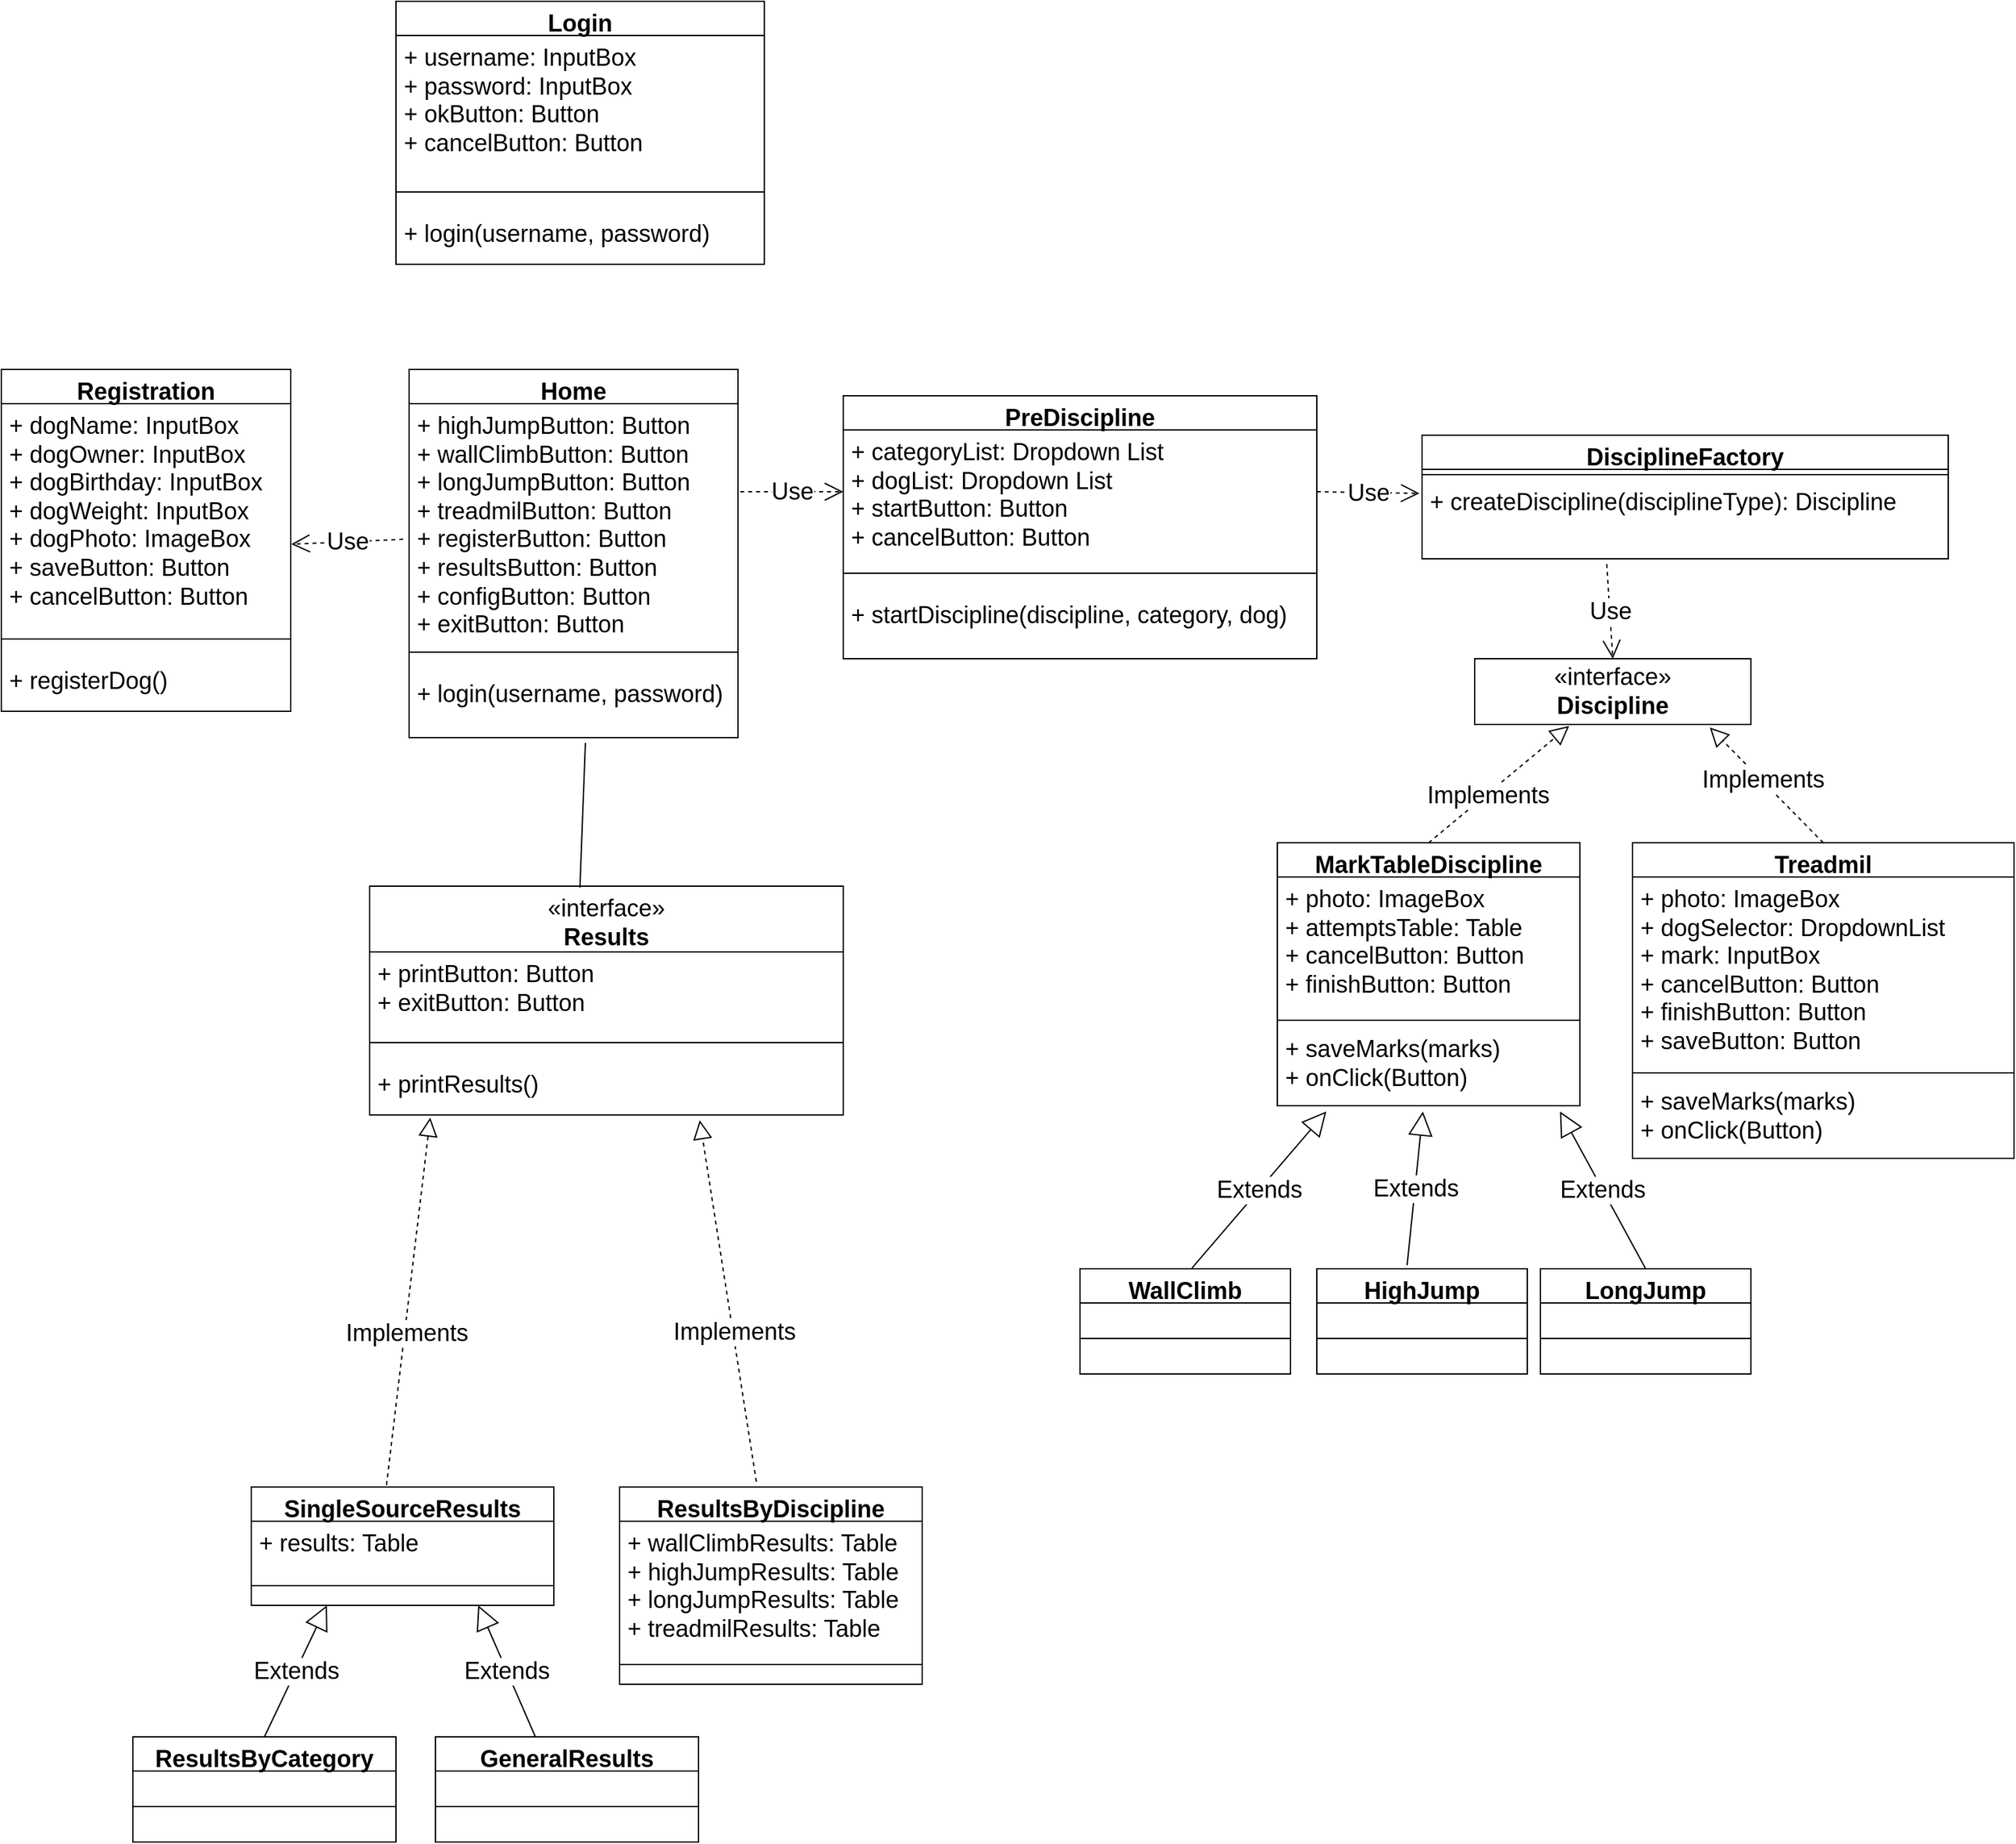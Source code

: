 <mxfile version="22.1.16" type="device">
  <diagram id="C5RBs43oDa-KdzZeNtuy" name="Page-1">
    <mxGraphModel dx="3088" dy="1949" grid="1" gridSize="10" guides="1" tooltips="1" connect="1" arrows="1" fold="1" page="1" pageScale="1" pageWidth="827" pageHeight="1169" math="0" shadow="0">
      <root>
        <mxCell id="WIyWlLk6GJQsqaUBKTNV-0" />
        <mxCell id="WIyWlLk6GJQsqaUBKTNV-1" parent="WIyWlLk6GJQsqaUBKTNV-0" />
        <mxCell id="OT7LKlSEbB8u1TtDUH0v-0" value="«interface»&lt;br style=&quot;font-size: 18px;&quot;&gt;&lt;b style=&quot;font-size: 18px;&quot;&gt;Discipline&lt;/b&gt;" style="html=1;whiteSpace=wrap;fontSize=18;" parent="WIyWlLk6GJQsqaUBKTNV-1" vertex="1">
          <mxGeometry x="110" y="300" width="210" height="50" as="geometry" />
        </mxCell>
        <mxCell id="OT7LKlSEbB8u1TtDUH0v-1" value="WallClimb" style="swimlane;fontStyle=1;align=center;verticalAlign=top;childLayout=stackLayout;horizontal=1;startSize=26;horizontalStack=0;resizeParent=1;resizeParentMax=0;resizeLast=0;collapsible=1;marginBottom=0;whiteSpace=wrap;html=1;fontSize=18;" parent="WIyWlLk6GJQsqaUBKTNV-1" vertex="1">
          <mxGeometry x="-190" y="764" width="160" height="80" as="geometry" />
        </mxCell>
        <mxCell id="OT7LKlSEbB8u1TtDUH0v-3" value="" style="line;strokeWidth=1;fillColor=none;align=left;verticalAlign=middle;spacingTop=-1;spacingLeft=3;spacingRight=3;rotatable=0;labelPosition=right;points=[];portConstraint=eastwest;strokeColor=inherit;" parent="OT7LKlSEbB8u1TtDUH0v-1" vertex="1">
          <mxGeometry y="26" width="160" height="54" as="geometry" />
        </mxCell>
        <mxCell id="OT7LKlSEbB8u1TtDUH0v-5" value="HighJump" style="swimlane;fontStyle=1;align=center;verticalAlign=top;childLayout=stackLayout;horizontal=1;startSize=26;horizontalStack=0;resizeParent=1;resizeParentMax=0;resizeLast=0;collapsible=1;marginBottom=0;whiteSpace=wrap;html=1;fontSize=18;" parent="WIyWlLk6GJQsqaUBKTNV-1" vertex="1">
          <mxGeometry x="-10" y="764" width="160" height="80" as="geometry" />
        </mxCell>
        <mxCell id="OT7LKlSEbB8u1TtDUH0v-6" value="" style="line;strokeWidth=1;fillColor=none;align=left;verticalAlign=middle;spacingTop=-1;spacingLeft=3;spacingRight=3;rotatable=0;labelPosition=right;points=[];portConstraint=eastwest;strokeColor=inherit;" parent="OT7LKlSEbB8u1TtDUH0v-5" vertex="1">
          <mxGeometry y="26" width="160" height="54" as="geometry" />
        </mxCell>
        <mxCell id="OT7LKlSEbB8u1TtDUH0v-7" value="LongJump" style="swimlane;fontStyle=1;align=center;verticalAlign=top;childLayout=stackLayout;horizontal=1;startSize=26;horizontalStack=0;resizeParent=1;resizeParentMax=0;resizeLast=0;collapsible=1;marginBottom=0;whiteSpace=wrap;html=1;fontSize=18;" parent="WIyWlLk6GJQsqaUBKTNV-1" vertex="1">
          <mxGeometry x="160" y="764" width="160" height="80" as="geometry" />
        </mxCell>
        <mxCell id="OT7LKlSEbB8u1TtDUH0v-8" value="" style="line;strokeWidth=1;fillColor=none;align=left;verticalAlign=middle;spacingTop=-1;spacingLeft=3;spacingRight=3;rotatable=0;labelPosition=right;points=[];portConstraint=eastwest;strokeColor=inherit;" parent="OT7LKlSEbB8u1TtDUH0v-7" vertex="1">
          <mxGeometry y="26" width="160" height="54" as="geometry" />
        </mxCell>
        <mxCell id="OT7LKlSEbB8u1TtDUH0v-12" value="" style="endArrow=block;dashed=1;endFill=0;endSize=12;html=1;rounded=0;entryX=0.342;entryY=1.023;entryDx=0;entryDy=0;entryPerimeter=0;exitX=0.5;exitY=0;exitDx=0;exitDy=0;fontSize=18;" parent="WIyWlLk6GJQsqaUBKTNV-1" source="OT7LKlSEbB8u1TtDUH0v-29" target="OT7LKlSEbB8u1TtDUH0v-0" edge="1">
          <mxGeometry width="160" relative="1" as="geometry">
            <mxPoint x="250" y="125.28" as="sourcePoint" />
            <mxPoint x="256" y="143" as="targetPoint" />
          </mxGeometry>
        </mxCell>
        <mxCell id="OT7LKlSEbB8u1TtDUH0v-24" value="&lt;font style=&quot;font-size: 18px;&quot;&gt;Implements&lt;/font&gt;" style="edgeLabel;html=1;align=center;verticalAlign=middle;resizable=0;points=[];" parent="OT7LKlSEbB8u1TtDUH0v-12" vertex="1" connectable="0">
          <mxGeometry x="-0.172" y="-1" relative="1" as="geometry">
            <mxPoint as="offset" />
          </mxGeometry>
        </mxCell>
        <mxCell id="OT7LKlSEbB8u1TtDUH0v-14" value="" style="endArrow=block;dashed=1;endFill=0;endSize=12;html=1;rounded=0;entryX=0.851;entryY=1.046;entryDx=0;entryDy=0;exitX=0.5;exitY=0;exitDx=0;exitDy=0;entryPerimeter=0;" parent="WIyWlLk6GJQsqaUBKTNV-1" source="OT7LKlSEbB8u1TtDUH0v-36" target="OT7LKlSEbB8u1TtDUH0v-0" edge="1">
          <mxGeometry width="160" relative="1" as="geometry">
            <mxPoint x="540.0" y="220" as="sourcePoint" />
            <mxPoint x="368" y="70" as="targetPoint" />
          </mxGeometry>
        </mxCell>
        <mxCell id="OT7LKlSEbB8u1TtDUH0v-26" value="&lt;font style=&quot;font-size: 18px;&quot;&gt;Implements&lt;/font&gt;" style="edgeLabel;html=1;align=center;verticalAlign=middle;resizable=0;points=[];" parent="OT7LKlSEbB8u1TtDUH0v-14" vertex="1" connectable="0">
          <mxGeometry x="0.09" y="-1" relative="1" as="geometry">
            <mxPoint as="offset" />
          </mxGeometry>
        </mxCell>
        <mxCell id="OT7LKlSEbB8u1TtDUH0v-18" value="DisciplineFactory" style="swimlane;fontStyle=1;align=center;verticalAlign=top;childLayout=stackLayout;horizontal=1;startSize=26;horizontalStack=0;resizeParent=1;resizeParentMax=0;resizeLast=0;collapsible=1;marginBottom=0;whiteSpace=wrap;html=1;fontSize=18;" parent="WIyWlLk6GJQsqaUBKTNV-1" vertex="1">
          <mxGeometry x="70" y="130" width="400" height="94" as="geometry" />
        </mxCell>
        <mxCell id="OT7LKlSEbB8u1TtDUH0v-20" value="" style="line;strokeWidth=1;fillColor=none;align=left;verticalAlign=middle;spacingTop=-1;spacingLeft=3;spacingRight=3;rotatable=0;labelPosition=right;points=[];portConstraint=eastwest;strokeColor=inherit;" parent="OT7LKlSEbB8u1TtDUH0v-18" vertex="1">
          <mxGeometry y="26" width="400" height="8" as="geometry" />
        </mxCell>
        <mxCell id="OT7LKlSEbB8u1TtDUH0v-21" value="+ createDiscipline(disciplineType): Discipline" style="text;strokeColor=none;fillColor=none;align=left;verticalAlign=top;spacingLeft=4;spacingRight=4;overflow=hidden;rotatable=0;points=[[0,0.5],[1,0.5]];portConstraint=eastwest;whiteSpace=wrap;html=1;fontSize=18;" parent="OT7LKlSEbB8u1TtDUH0v-18" vertex="1">
          <mxGeometry y="34" width="400" height="60" as="geometry" />
        </mxCell>
        <mxCell id="OT7LKlSEbB8u1TtDUH0v-22" value="Use" style="endArrow=open;endSize=12;dashed=1;html=1;rounded=0;entryX=0.5;entryY=0;entryDx=0;entryDy=0;exitX=0.351;exitY=1.067;exitDx=0;exitDy=0;exitPerimeter=0;fontSize=18;" parent="WIyWlLk6GJQsqaUBKTNV-1" source="OT7LKlSEbB8u1TtDUH0v-21" target="OT7LKlSEbB8u1TtDUH0v-0" edge="1">
          <mxGeometry width="160" relative="1" as="geometry">
            <mxPoint x="320" y="110" as="sourcePoint" />
            <mxPoint x="480" y="110" as="targetPoint" />
          </mxGeometry>
        </mxCell>
        <mxCell id="OT7LKlSEbB8u1TtDUH0v-29" value="MarkTableDiscipline" style="swimlane;fontStyle=1;align=center;verticalAlign=top;childLayout=stackLayout;horizontal=1;startSize=26;horizontalStack=0;resizeParent=1;resizeParentMax=0;resizeLast=0;collapsible=1;marginBottom=0;whiteSpace=wrap;html=1;fontSize=18;" parent="WIyWlLk6GJQsqaUBKTNV-1" vertex="1">
          <mxGeometry x="-40" y="440" width="230" height="200" as="geometry" />
        </mxCell>
        <mxCell id="OT7LKlSEbB8u1TtDUH0v-30" value="+ photo: ImageBox&lt;br style=&quot;font-size: 18px;&quot;&gt;+ attemptsTable: Table&lt;br style=&quot;font-size: 18px;&quot;&gt;+ cancelButton: Button&lt;br style=&quot;font-size: 18px;&quot;&gt;+ finishButton: Button" style="text;strokeColor=none;fillColor=none;align=left;verticalAlign=top;spacingLeft=4;spacingRight=4;overflow=hidden;rotatable=0;points=[[0,0.5],[1,0.5]];portConstraint=eastwest;whiteSpace=wrap;html=1;fontSize=18;" parent="OT7LKlSEbB8u1TtDUH0v-29" vertex="1">
          <mxGeometry y="26" width="230" height="104" as="geometry" />
        </mxCell>
        <mxCell id="OT7LKlSEbB8u1TtDUH0v-31" value="" style="line;strokeWidth=1;fillColor=none;align=left;verticalAlign=middle;spacingTop=-1;spacingLeft=3;spacingRight=3;rotatable=0;labelPosition=right;points=[];portConstraint=eastwest;strokeColor=inherit;" parent="OT7LKlSEbB8u1TtDUH0v-29" vertex="1">
          <mxGeometry y="130" width="230" height="10" as="geometry" />
        </mxCell>
        <mxCell id="OT7LKlSEbB8u1TtDUH0v-32" value="+ saveMarks(marks)&lt;br style=&quot;font-size: 18px;&quot;&gt;+ onClick(Button)" style="text;strokeColor=none;fillColor=none;align=left;verticalAlign=top;spacingLeft=4;spacingRight=4;overflow=hidden;rotatable=0;points=[[0,0.5],[1,0.5]];portConstraint=eastwest;whiteSpace=wrap;html=1;fontSize=18;" parent="OT7LKlSEbB8u1TtDUH0v-29" vertex="1">
          <mxGeometry y="140" width="230" height="60" as="geometry" />
        </mxCell>
        <mxCell id="OT7LKlSEbB8u1TtDUH0v-33" value="Extends" style="endArrow=block;endSize=16;endFill=0;html=1;rounded=0;exitX=0.532;exitY=-0.007;exitDx=0;exitDy=0;exitPerimeter=0;entryX=0.162;entryY=1.072;entryDx=0;entryDy=0;entryPerimeter=0;fontSize=18;" parent="WIyWlLk6GJQsqaUBKTNV-1" source="OT7LKlSEbB8u1TtDUH0v-1" target="OT7LKlSEbB8u1TtDUH0v-32" edge="1">
          <mxGeometry width="160" relative="1" as="geometry">
            <mxPoint x="160" y="581.57" as="sourcePoint" />
            <mxPoint x="320" y="581.57" as="targetPoint" />
          </mxGeometry>
        </mxCell>
        <mxCell id="OT7LKlSEbB8u1TtDUH0v-34" value="Extends" style="endArrow=block;endSize=16;endFill=0;html=1;rounded=0;exitX=0.429;exitY=-0.033;exitDx=0;exitDy=0;exitPerimeter=0;entryX=0.481;entryY=1.072;entryDx=0;entryDy=0;entryPerimeter=0;fontSize=18;" parent="WIyWlLk6GJQsqaUBKTNV-1" source="OT7LKlSEbB8u1TtDUH0v-5" target="OT7LKlSEbB8u1TtDUH0v-32" edge="1">
          <mxGeometry x="-0.001" width="160" relative="1" as="geometry">
            <mxPoint x="55" y="730.57" as="sourcePoint" />
            <mxPoint x="100" y="634.57" as="targetPoint" />
            <mxPoint as="offset" />
          </mxGeometry>
        </mxCell>
        <mxCell id="OT7LKlSEbB8u1TtDUH0v-35" value="Extends" style="endArrow=block;endSize=16;endFill=0;html=1;rounded=0;exitX=0.5;exitY=0;exitDx=0;exitDy=0;entryX=0.934;entryY=1.072;entryDx=0;entryDy=0;entryPerimeter=0;fontSize=18;" parent="WIyWlLk6GJQsqaUBKTNV-1" source="OT7LKlSEbB8u1TtDUH0v-7" target="OT7LKlSEbB8u1TtDUH0v-32" edge="1">
          <mxGeometry width="160" relative="1" as="geometry">
            <mxPoint x="222" y="728.57" as="sourcePoint" />
            <mxPoint x="179" y="635.57" as="targetPoint" />
          </mxGeometry>
        </mxCell>
        <mxCell id="OT7LKlSEbB8u1TtDUH0v-36" value="Treadmil" style="swimlane;fontStyle=1;align=center;verticalAlign=top;childLayout=stackLayout;horizontal=1;startSize=26;horizontalStack=0;resizeParent=1;resizeParentMax=0;resizeLast=0;collapsible=1;marginBottom=0;whiteSpace=wrap;html=1;fontSize=18;" parent="WIyWlLk6GJQsqaUBKTNV-1" vertex="1">
          <mxGeometry x="230" y="440" width="290" height="240" as="geometry" />
        </mxCell>
        <mxCell id="OT7LKlSEbB8u1TtDUH0v-37" value="+ photo: ImageBox&lt;br style=&quot;font-size: 18px;&quot;&gt;+ dogSelector: DropdownList&lt;br style=&quot;font-size: 18px;&quot;&gt;+ mark: InputBox&lt;br style=&quot;font-size: 18px;&quot;&gt;+ cancelButton: Button&lt;br style=&quot;font-size: 18px;&quot;&gt;+ finishButton: Button&lt;br style=&quot;font-size: 18px;&quot;&gt;+ saveButton: Button" style="text;strokeColor=none;fillColor=none;align=left;verticalAlign=top;spacingLeft=4;spacingRight=4;overflow=hidden;rotatable=0;points=[[0,0.5],[1,0.5]];portConstraint=eastwest;whiteSpace=wrap;html=1;fontSize=18;" parent="OT7LKlSEbB8u1TtDUH0v-36" vertex="1">
          <mxGeometry y="26" width="290" height="144" as="geometry" />
        </mxCell>
        <mxCell id="OT7LKlSEbB8u1TtDUH0v-38" value="" style="line;strokeWidth=1;fillColor=none;align=left;verticalAlign=middle;spacingTop=-1;spacingLeft=3;spacingRight=3;rotatable=0;labelPosition=right;points=[];portConstraint=eastwest;strokeColor=inherit;" parent="OT7LKlSEbB8u1TtDUH0v-36" vertex="1">
          <mxGeometry y="170" width="290" height="10" as="geometry" />
        </mxCell>
        <mxCell id="OT7LKlSEbB8u1TtDUH0v-39" value="+ saveMarks(marks)&lt;br style=&quot;font-size: 18px;&quot;&gt;+ onClick(Button)" style="text;strokeColor=none;fillColor=none;align=left;verticalAlign=top;spacingLeft=4;spacingRight=4;overflow=hidden;rotatable=0;points=[[0,0.5],[1,0.5]];portConstraint=eastwest;whiteSpace=wrap;html=1;fontSize=18;" parent="OT7LKlSEbB8u1TtDUH0v-36" vertex="1">
          <mxGeometry y="180" width="290" height="60" as="geometry" />
        </mxCell>
        <mxCell id="OT7LKlSEbB8u1TtDUH0v-42" value="Login" style="swimlane;fontStyle=1;align=center;verticalAlign=top;childLayout=stackLayout;horizontal=1;startSize=26;horizontalStack=0;resizeParent=1;resizeParentMax=0;resizeLast=0;collapsible=1;marginBottom=0;whiteSpace=wrap;html=1;fontSize=18;" parent="WIyWlLk6GJQsqaUBKTNV-1" vertex="1">
          <mxGeometry x="-710" y="-200" width="280" height="200" as="geometry" />
        </mxCell>
        <mxCell id="OT7LKlSEbB8u1TtDUH0v-43" value="+ username: InputBox&lt;br style=&quot;font-size: 18px;&quot;&gt;+ password: InputBox&lt;br style=&quot;font-size: 18px;&quot;&gt;+ okButton: Button&lt;br style=&quot;font-size: 18px;&quot;&gt;+ cancelButton: Button" style="text;strokeColor=none;fillColor=none;align=left;verticalAlign=top;spacingLeft=4;spacingRight=4;overflow=hidden;rotatable=0;points=[[0,0.5],[1,0.5]];portConstraint=eastwest;whiteSpace=wrap;html=1;fontSize=18;" parent="OT7LKlSEbB8u1TtDUH0v-42" vertex="1">
          <mxGeometry y="26" width="280" height="104" as="geometry" />
        </mxCell>
        <mxCell id="OT7LKlSEbB8u1TtDUH0v-44" value="" style="line;strokeWidth=1;fillColor=none;align=left;verticalAlign=middle;spacingTop=-1;spacingLeft=3;spacingRight=3;rotatable=0;labelPosition=right;points=[];portConstraint=eastwest;strokeColor=inherit;" parent="OT7LKlSEbB8u1TtDUH0v-42" vertex="1">
          <mxGeometry y="130" width="280" height="30" as="geometry" />
        </mxCell>
        <mxCell id="OT7LKlSEbB8u1TtDUH0v-45" value="+ login(username, password)" style="text;strokeColor=none;fillColor=none;align=left;verticalAlign=top;spacingLeft=4;spacingRight=4;overflow=hidden;rotatable=0;points=[[0,0.5],[1,0.5]];portConstraint=eastwest;whiteSpace=wrap;html=1;fontSize=18;" parent="OT7LKlSEbB8u1TtDUH0v-42" vertex="1">
          <mxGeometry y="160" width="280" height="40" as="geometry" />
        </mxCell>
        <mxCell id="OT7LKlSEbB8u1TtDUH0v-46" value="Registration" style="swimlane;fontStyle=1;align=center;verticalAlign=top;childLayout=stackLayout;horizontal=1;startSize=26;horizontalStack=0;resizeParent=1;resizeParentMax=0;resizeLast=0;collapsible=1;marginBottom=0;whiteSpace=wrap;html=1;fontSize=18;" parent="WIyWlLk6GJQsqaUBKTNV-1" vertex="1">
          <mxGeometry x="-1010" y="80" width="220" height="260" as="geometry" />
        </mxCell>
        <mxCell id="OT7LKlSEbB8u1TtDUH0v-47" value="+ dogName: InputBox&lt;br style=&quot;font-size: 18px;&quot;&gt;+ dogOwner: InputBox&lt;br style=&quot;font-size: 18px;&quot;&gt;+ dogBirthday: InputBox&lt;br style=&quot;font-size: 18px;&quot;&gt;+ dogWeight: InputBox&lt;br style=&quot;font-size: 18px;&quot;&gt;+ dogPhoto: ImageBox&lt;br style=&quot;font-size: 18px;&quot;&gt;+ saveButton: Button&lt;br style=&quot;font-size: 18px;&quot;&gt;+ cancelButton: Button" style="text;strokeColor=none;fillColor=none;align=left;verticalAlign=top;spacingLeft=4;spacingRight=4;overflow=hidden;rotatable=0;points=[[0,0.5],[1,0.5]];portConstraint=eastwest;whiteSpace=wrap;html=1;fontSize=18;" parent="OT7LKlSEbB8u1TtDUH0v-46" vertex="1">
          <mxGeometry y="26" width="220" height="164" as="geometry" />
        </mxCell>
        <mxCell id="OT7LKlSEbB8u1TtDUH0v-48" value="" style="line;strokeWidth=1;fillColor=none;align=left;verticalAlign=middle;spacingTop=-1;spacingLeft=3;spacingRight=3;rotatable=0;labelPosition=right;points=[];portConstraint=eastwest;strokeColor=inherit;" parent="OT7LKlSEbB8u1TtDUH0v-46" vertex="1">
          <mxGeometry y="190" width="220" height="30" as="geometry" />
        </mxCell>
        <mxCell id="OT7LKlSEbB8u1TtDUH0v-49" value="+ registerDog()" style="text;strokeColor=none;fillColor=none;align=left;verticalAlign=top;spacingLeft=4;spacingRight=4;overflow=hidden;rotatable=0;points=[[0,0.5],[1,0.5]];portConstraint=eastwest;whiteSpace=wrap;html=1;fontSize=18;" parent="OT7LKlSEbB8u1TtDUH0v-46" vertex="1">
          <mxGeometry y="220" width="220" height="40" as="geometry" />
        </mxCell>
        <mxCell id="OT7LKlSEbB8u1TtDUH0v-50" value="Home" style="swimlane;fontStyle=1;align=center;verticalAlign=top;childLayout=stackLayout;horizontal=1;startSize=26;horizontalStack=0;resizeParent=1;resizeParentMax=0;resizeLast=0;collapsible=1;marginBottom=0;whiteSpace=wrap;html=1;fontSize=18;" parent="WIyWlLk6GJQsqaUBKTNV-1" vertex="1">
          <mxGeometry x="-700" y="80" width="250" height="280" as="geometry" />
        </mxCell>
        <mxCell id="OT7LKlSEbB8u1TtDUH0v-51" value="+ highJumpButton: Button&lt;br&gt;+ wallClimbButton: Button&lt;br style=&quot;font-size: 18px;&quot;&gt;+ longJumpButton: Button&lt;br style=&quot;font-size: 18px;&quot;&gt;+ treadmilButton: Button&lt;br style=&quot;font-size: 18px;&quot;&gt;+ registerButton: Button&lt;br style=&quot;font-size: 18px;&quot;&gt;+ resultsButton: Button&lt;br style=&quot;font-size: 18px;&quot;&gt;+ configButton: Button&lt;br style=&quot;font-size: 18px;&quot;&gt;+ exitButton: Button" style="text;strokeColor=none;fillColor=none;align=left;verticalAlign=top;spacingLeft=4;spacingRight=4;overflow=hidden;rotatable=0;points=[[0,0.5],[1,0.5]];portConstraint=eastwest;whiteSpace=wrap;html=1;fontSize=18;" parent="OT7LKlSEbB8u1TtDUH0v-50" vertex="1">
          <mxGeometry y="26" width="250" height="174" as="geometry" />
        </mxCell>
        <mxCell id="OT7LKlSEbB8u1TtDUH0v-52" value="" style="line;strokeWidth=1;fillColor=none;align=left;verticalAlign=middle;spacingTop=-1;spacingLeft=3;spacingRight=3;rotatable=0;labelPosition=right;points=[];portConstraint=eastwest;strokeColor=inherit;" parent="OT7LKlSEbB8u1TtDUH0v-50" vertex="1">
          <mxGeometry y="200" width="250" height="30" as="geometry" />
        </mxCell>
        <mxCell id="OT7LKlSEbB8u1TtDUH0v-53" value="+ login(username, password)" style="text;strokeColor=none;fillColor=none;align=left;verticalAlign=top;spacingLeft=4;spacingRight=4;overflow=hidden;rotatable=0;points=[[0,0.5],[1,0.5]];portConstraint=eastwest;whiteSpace=wrap;html=1;fontSize=18;" parent="OT7LKlSEbB8u1TtDUH0v-50" vertex="1">
          <mxGeometry y="230" width="250" height="50" as="geometry" />
        </mxCell>
        <mxCell id="dP5X064kNW8qpl2sILZL-0" value="PreDiscipline" style="swimlane;fontStyle=1;align=center;verticalAlign=top;childLayout=stackLayout;horizontal=1;startSize=26;horizontalStack=0;resizeParent=1;resizeParentMax=0;resizeLast=0;collapsible=1;marginBottom=0;whiteSpace=wrap;html=1;fontSize=18;" parent="WIyWlLk6GJQsqaUBKTNV-1" vertex="1">
          <mxGeometry x="-370" y="100" width="360" height="200" as="geometry" />
        </mxCell>
        <mxCell id="dP5X064kNW8qpl2sILZL-1" value="+ categoryList: Dropdown List&lt;br style=&quot;font-size: 18px;&quot;&gt;+ dogList: Dropdown List&lt;br style=&quot;font-size: 18px;&quot;&gt;+ startButton: Button&lt;br style=&quot;font-size: 18px;&quot;&gt;+ cancelButton: Button" style="text;strokeColor=none;fillColor=none;align=left;verticalAlign=top;spacingLeft=4;spacingRight=4;overflow=hidden;rotatable=0;points=[[0,0.5],[1,0.5]];portConstraint=eastwest;whiteSpace=wrap;html=1;fontSize=18;" parent="dP5X064kNW8qpl2sILZL-0" vertex="1">
          <mxGeometry y="26" width="360" height="94" as="geometry" />
        </mxCell>
        <mxCell id="dP5X064kNW8qpl2sILZL-2" value="" style="line;strokeWidth=1;fillColor=none;align=left;verticalAlign=middle;spacingTop=-1;spacingLeft=3;spacingRight=3;rotatable=0;labelPosition=right;points=[];portConstraint=eastwest;strokeColor=inherit;" parent="dP5X064kNW8qpl2sILZL-0" vertex="1">
          <mxGeometry y="120" width="360" height="30" as="geometry" />
        </mxCell>
        <mxCell id="dP5X064kNW8qpl2sILZL-3" value="+ startDiscipline(discipline, category, dog)" style="text;strokeColor=none;fillColor=none;align=left;verticalAlign=top;spacingLeft=4;spacingRight=4;overflow=hidden;rotatable=0;points=[[0,0.5],[1,0.5]];portConstraint=eastwest;whiteSpace=wrap;html=1;fontSize=18;" parent="dP5X064kNW8qpl2sILZL-0" vertex="1">
          <mxGeometry y="150" width="360" height="50" as="geometry" />
        </mxCell>
        <mxCell id="dP5X064kNW8qpl2sILZL-9" value="&lt;span style=&quot;font-weight: normal;&quot;&gt;«interface»&lt;/span&gt;&lt;br&gt;Results" style="swimlane;fontStyle=1;align=center;verticalAlign=top;childLayout=stackLayout;horizontal=1;startSize=50;horizontalStack=0;resizeParent=1;resizeParentMax=0;resizeLast=0;collapsible=1;marginBottom=0;whiteSpace=wrap;html=1;fontSize=18;" parent="WIyWlLk6GJQsqaUBKTNV-1" vertex="1">
          <mxGeometry x="-730" y="473" width="360" height="174" as="geometry" />
        </mxCell>
        <mxCell id="dP5X064kNW8qpl2sILZL-10" value="+ printButton: Button&lt;br style=&quot;font-size: 18px;&quot;&gt;+ exitButton: Button" style="text;strokeColor=none;fillColor=none;align=left;verticalAlign=top;spacingLeft=4;spacingRight=4;overflow=hidden;rotatable=0;points=[[0,0.5],[1,0.5]];portConstraint=eastwest;whiteSpace=wrap;html=1;fontSize=18;" parent="dP5X064kNW8qpl2sILZL-9" vertex="1">
          <mxGeometry y="50" width="360" height="54" as="geometry" />
        </mxCell>
        <mxCell id="dP5X064kNW8qpl2sILZL-11" value="" style="line;strokeWidth=1;fillColor=none;align=left;verticalAlign=middle;spacingTop=-1;spacingLeft=3;spacingRight=3;rotatable=0;labelPosition=right;points=[];portConstraint=eastwest;strokeColor=inherit;" parent="dP5X064kNW8qpl2sILZL-9" vertex="1">
          <mxGeometry y="104" width="360" height="30" as="geometry" />
        </mxCell>
        <mxCell id="dP5X064kNW8qpl2sILZL-12" value="+ printResults()" style="text;strokeColor=none;fillColor=none;align=left;verticalAlign=top;spacingLeft=4;spacingRight=4;overflow=hidden;rotatable=0;points=[[0,0.5],[1,0.5]];portConstraint=eastwest;whiteSpace=wrap;html=1;fontSize=18;" parent="dP5X064kNW8qpl2sILZL-9" vertex="1">
          <mxGeometry y="134" width="360" height="40" as="geometry" />
        </mxCell>
        <mxCell id="dP5X064kNW8qpl2sILZL-13" value="" style="endArrow=block;dashed=1;endFill=0;endSize=12;html=1;rounded=0;entryX=0.128;entryY=1.05;entryDx=0;entryDy=0;entryPerimeter=0;exitX=0.447;exitY=-0.017;exitDx=0;exitDy=0;fontSize=18;exitPerimeter=0;" parent="WIyWlLk6GJQsqaUBKTNV-1" source="dP5X064kNW8qpl2sILZL-17" target="dP5X064kNW8qpl2sILZL-12" edge="1">
          <mxGeometry width="160" relative="1" as="geometry">
            <mxPoint x="-681.52" y="1096" as="sourcePoint" />
            <mxPoint x="-403" y="1040" as="targetPoint" />
          </mxGeometry>
        </mxCell>
        <mxCell id="dP5X064kNW8qpl2sILZL-14" value="&lt;font style=&quot;font-size: 18px;&quot;&gt;Implements&lt;/font&gt;" style="edgeLabel;html=1;align=center;verticalAlign=middle;resizable=0;points=[];" parent="dP5X064kNW8qpl2sILZL-13" vertex="1" connectable="0">
          <mxGeometry x="-0.172" y="-1" relative="1" as="geometry">
            <mxPoint as="offset" />
          </mxGeometry>
        </mxCell>
        <mxCell id="dP5X064kNW8qpl2sILZL-17" value="SingleSourceResults" style="swimlane;fontStyle=1;align=center;verticalAlign=top;childLayout=stackLayout;horizontal=1;startSize=26;horizontalStack=0;resizeParent=1;resizeParentMax=0;resizeLast=0;collapsible=1;marginBottom=0;whiteSpace=wrap;html=1;fontSize=18;" parent="WIyWlLk6GJQsqaUBKTNV-1" vertex="1">
          <mxGeometry x="-820" y="930" width="230" height="90" as="geometry" />
        </mxCell>
        <mxCell id="dP5X064kNW8qpl2sILZL-18" value="+ results: Table" style="text;strokeColor=none;fillColor=none;align=left;verticalAlign=top;spacingLeft=4;spacingRight=4;overflow=hidden;rotatable=0;points=[[0,0.5],[1,0.5]];portConstraint=eastwest;whiteSpace=wrap;html=1;fontSize=18;" parent="dP5X064kNW8qpl2sILZL-17" vertex="1">
          <mxGeometry y="26" width="230" height="34" as="geometry" />
        </mxCell>
        <mxCell id="dP5X064kNW8qpl2sILZL-19" value="" style="line;strokeWidth=1;fillColor=none;align=left;verticalAlign=middle;spacingTop=-1;spacingLeft=3;spacingRight=3;rotatable=0;labelPosition=right;points=[];portConstraint=eastwest;strokeColor=inherit;" parent="dP5X064kNW8qpl2sILZL-17" vertex="1">
          <mxGeometry y="60" width="230" height="30" as="geometry" />
        </mxCell>
        <mxCell id="dP5X064kNW8qpl2sILZL-21" value="ResultsByCategory" style="swimlane;fontStyle=1;align=center;verticalAlign=top;childLayout=stackLayout;horizontal=1;startSize=26;horizontalStack=0;resizeParent=1;resizeParentMax=0;resizeLast=0;collapsible=1;marginBottom=0;whiteSpace=wrap;html=1;fontSize=18;" parent="WIyWlLk6GJQsqaUBKTNV-1" vertex="1">
          <mxGeometry x="-910" y="1120" width="200" height="80" as="geometry" />
        </mxCell>
        <mxCell id="dP5X064kNW8qpl2sILZL-22" value="" style="line;strokeWidth=1;fillColor=none;align=left;verticalAlign=middle;spacingTop=-1;spacingLeft=3;spacingRight=3;rotatable=0;labelPosition=right;points=[];portConstraint=eastwest;strokeColor=inherit;" parent="dP5X064kNW8qpl2sILZL-21" vertex="1">
          <mxGeometry y="26" width="200" height="54" as="geometry" />
        </mxCell>
        <mxCell id="dP5X064kNW8qpl2sILZL-23" value="GeneralResults" style="swimlane;fontStyle=1;align=center;verticalAlign=top;childLayout=stackLayout;horizontal=1;startSize=26;horizontalStack=0;resizeParent=1;resizeParentMax=0;resizeLast=0;collapsible=1;marginBottom=0;whiteSpace=wrap;html=1;fontSize=18;" parent="WIyWlLk6GJQsqaUBKTNV-1" vertex="1">
          <mxGeometry x="-680" y="1120" width="200" height="80" as="geometry" />
        </mxCell>
        <mxCell id="dP5X064kNW8qpl2sILZL-24" value="" style="line;strokeWidth=1;fillColor=none;align=left;verticalAlign=middle;spacingTop=-1;spacingLeft=3;spacingRight=3;rotatable=0;labelPosition=right;points=[];portConstraint=eastwest;strokeColor=inherit;" parent="dP5X064kNW8qpl2sILZL-23" vertex="1">
          <mxGeometry y="26" width="200" height="54" as="geometry" />
        </mxCell>
        <mxCell id="dP5X064kNW8qpl2sILZL-25" value="Extends" style="endArrow=block;endSize=16;endFill=0;html=1;rounded=0;exitX=0.38;exitY=0;exitDx=0;exitDy=0;exitPerimeter=0;entryX=0.75;entryY=1;entryDx=0;entryDy=0;fontSize=18;" parent="WIyWlLk6GJQsqaUBKTNV-1" source="dP5X064kNW8qpl2sILZL-23" target="dP5X064kNW8qpl2sILZL-17" edge="1">
          <mxGeometry x="-0.001" width="160" relative="1" as="geometry">
            <mxPoint x="-462" y="1323" as="sourcePoint" />
            <mxPoint x="-520" y="1130" as="targetPoint" />
            <mxPoint as="offset" />
          </mxGeometry>
        </mxCell>
        <mxCell id="dP5X064kNW8qpl2sILZL-26" value="Extends" style="endArrow=block;endSize=16;endFill=0;html=1;rounded=0;exitX=0.5;exitY=0;exitDx=0;exitDy=0;entryX=0.25;entryY=1;entryDx=0;entryDy=0;fontSize=18;" parent="WIyWlLk6GJQsqaUBKTNV-1" source="dP5X064kNW8qpl2sILZL-21" target="dP5X064kNW8qpl2sILZL-17" edge="1">
          <mxGeometry x="-0.001" width="160" relative="1" as="geometry">
            <mxPoint x="-624" y="1259" as="sourcePoint" />
            <mxPoint x="-687" y="1180" as="targetPoint" />
            <mxPoint as="offset" />
          </mxGeometry>
        </mxCell>
        <mxCell id="dP5X064kNW8qpl2sILZL-27" value="ResultsByDiscipline" style="swimlane;fontStyle=1;align=center;verticalAlign=top;childLayout=stackLayout;horizontal=1;startSize=26;horizontalStack=0;resizeParent=1;resizeParentMax=0;resizeLast=0;collapsible=1;marginBottom=0;whiteSpace=wrap;html=1;fontSize=18;" parent="WIyWlLk6GJQsqaUBKTNV-1" vertex="1">
          <mxGeometry x="-540" y="930" width="230" height="150" as="geometry" />
        </mxCell>
        <mxCell id="dP5X064kNW8qpl2sILZL-28" value="+ wallClimbResults: Table&lt;br&gt;+ highJumpResults: Table&lt;br&gt;+ longJumpResults: Table&lt;br&gt;+ treadmilResults: Table" style="text;strokeColor=none;fillColor=none;align=left;verticalAlign=top;spacingLeft=4;spacingRight=4;overflow=hidden;rotatable=0;points=[[0,0.5],[1,0.5]];portConstraint=eastwest;whiteSpace=wrap;html=1;fontSize=18;" parent="dP5X064kNW8qpl2sILZL-27" vertex="1">
          <mxGeometry y="26" width="230" height="94" as="geometry" />
        </mxCell>
        <mxCell id="dP5X064kNW8qpl2sILZL-29" value="" style="line;strokeWidth=1;fillColor=none;align=left;verticalAlign=middle;spacingTop=-1;spacingLeft=3;spacingRight=3;rotatable=0;labelPosition=right;points=[];portConstraint=eastwest;strokeColor=inherit;" parent="dP5X064kNW8qpl2sILZL-27" vertex="1">
          <mxGeometry y="120" width="230" height="30" as="geometry" />
        </mxCell>
        <mxCell id="dP5X064kNW8qpl2sILZL-30" value="" style="endArrow=block;dashed=1;endFill=0;endSize=12;html=1;rounded=0;entryX=0.697;entryY=1.1;entryDx=0;entryDy=0;entryPerimeter=0;exitX=0.452;exitY=-0.027;exitDx=0;exitDy=0;fontSize=18;exitPerimeter=0;" parent="WIyWlLk6GJQsqaUBKTNV-1" source="dP5X064kNW8qpl2sILZL-27" target="dP5X064kNW8qpl2sILZL-12" edge="1">
          <mxGeometry width="160" relative="1" as="geometry">
            <mxPoint x="-757" y="1088" as="sourcePoint" />
            <mxPoint x="-694" y="966" as="targetPoint" />
          </mxGeometry>
        </mxCell>
        <mxCell id="dP5X064kNW8qpl2sILZL-31" value="&lt;font style=&quot;font-size: 18px;&quot;&gt;Implements&lt;/font&gt;" style="edgeLabel;html=1;align=center;verticalAlign=middle;resizable=0;points=[];" parent="dP5X064kNW8qpl2sILZL-30" vertex="1" connectable="0">
          <mxGeometry x="-0.172" y="-1" relative="1" as="geometry">
            <mxPoint as="offset" />
          </mxGeometry>
        </mxCell>
        <mxCell id="dP5X064kNW8qpl2sILZL-35" value="Use" style="endArrow=open;endSize=12;dashed=1;html=1;rounded=0;entryX=1.002;entryY=0.652;entryDx=0;entryDy=0;exitX=-0.018;exitY=0.593;exitDx=0;exitDy=0;exitPerimeter=0;fontSize=18;entryPerimeter=0;" parent="WIyWlLk6GJQsqaUBKTNV-1" source="OT7LKlSEbB8u1TtDUH0v-51" target="OT7LKlSEbB8u1TtDUH0v-47" edge="1">
          <mxGeometry width="160" relative="1" as="geometry">
            <mxPoint x="-827" y="509" as="sourcePoint" />
            <mxPoint x="-559" y="500" as="targetPoint" />
          </mxGeometry>
        </mxCell>
        <mxCell id="dP5X064kNW8qpl2sILZL-36" value="Use" style="endArrow=open;endSize=12;dashed=1;html=1;rounded=0;entryX=0;entryY=0.5;entryDx=0;entryDy=0;exitX=1.007;exitY=0.385;exitDx=0;exitDy=0;exitPerimeter=0;fontSize=18;" parent="WIyWlLk6GJQsqaUBKTNV-1" source="OT7LKlSEbB8u1TtDUH0v-51" target="dP5X064kNW8qpl2sILZL-1" edge="1">
          <mxGeometry width="160" relative="1" as="geometry">
            <mxPoint x="-694" y="219" as="sourcePoint" />
            <mxPoint x="-860" y="223" as="targetPoint" />
          </mxGeometry>
        </mxCell>
        <mxCell id="dP5X064kNW8qpl2sILZL-39" value="Use" style="endArrow=open;endSize=12;dashed=1;html=1;rounded=0;entryX=-0.005;entryY=0.171;entryDx=0;entryDy=0;exitX=1;exitY=0.5;exitDx=0;exitDy=0;fontSize=18;entryPerimeter=0;" parent="WIyWlLk6GJQsqaUBKTNV-1" source="dP5X064kNW8qpl2sILZL-1" target="OT7LKlSEbB8u1TtDUH0v-21" edge="1">
          <mxGeometry width="160" relative="1" as="geometry">
            <mxPoint x="-438" y="183" as="sourcePoint" />
            <mxPoint x="-320" y="183" as="targetPoint" />
          </mxGeometry>
        </mxCell>
        <mxCell id="2SWjlD_sOtzZrf2Qzx4H-0" value="" style="endArrow=none;html=1;rounded=0;entryX=0.536;entryY=1.08;entryDx=0;entryDy=0;entryPerimeter=0;exitX=0.444;exitY=0.006;exitDx=0;exitDy=0;exitPerimeter=0;" edge="1" parent="WIyWlLk6GJQsqaUBKTNV-1" source="dP5X064kNW8qpl2sILZL-9" target="OT7LKlSEbB8u1TtDUH0v-53">
          <mxGeometry width="50" height="50" relative="1" as="geometry">
            <mxPoint x="-910" y="600" as="sourcePoint" />
            <mxPoint x="-900" y="570" as="targetPoint" />
          </mxGeometry>
        </mxCell>
      </root>
    </mxGraphModel>
  </diagram>
</mxfile>
